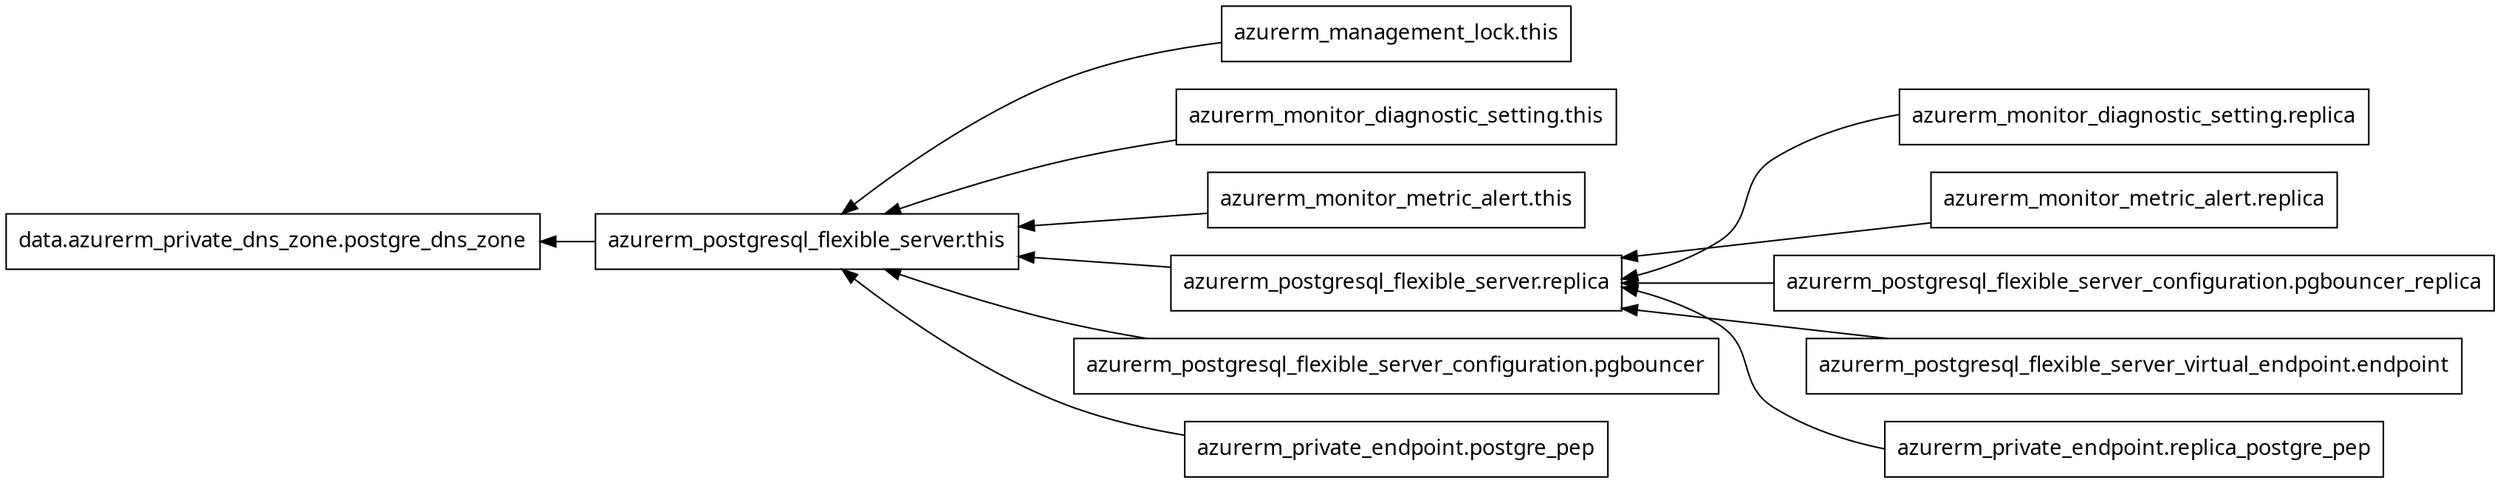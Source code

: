 digraph G {
  rankdir = "RL";
  node [shape = rect, fontname = "sans-serif"];
  "data.azurerm_private_dns_zone.postgre_dns_zone" [label="data.azurerm_private_dns_zone.postgre_dns_zone"];
  "azurerm_management_lock.this" [label="azurerm_management_lock.this"];
  "azurerm_monitor_diagnostic_setting.replica" [label="azurerm_monitor_diagnostic_setting.replica"];
  "azurerm_monitor_diagnostic_setting.this" [label="azurerm_monitor_diagnostic_setting.this"];
  "azurerm_monitor_metric_alert.replica" [label="azurerm_monitor_metric_alert.replica"];
  "azurerm_monitor_metric_alert.this" [label="azurerm_monitor_metric_alert.this"];
  "azurerm_postgresql_flexible_server.replica" [label="azurerm_postgresql_flexible_server.replica"];
  "azurerm_postgresql_flexible_server.this" [label="azurerm_postgresql_flexible_server.this"];
  "azurerm_postgresql_flexible_server_configuration.pgbouncer" [label="azurerm_postgresql_flexible_server_configuration.pgbouncer"];
  "azurerm_postgresql_flexible_server_configuration.pgbouncer_replica" [label="azurerm_postgresql_flexible_server_configuration.pgbouncer_replica"];
  "azurerm_postgresql_flexible_server_virtual_endpoint.endpoint" [label="azurerm_postgresql_flexible_server_virtual_endpoint.endpoint"];
  "azurerm_private_endpoint.postgre_pep" [label="azurerm_private_endpoint.postgre_pep"];
  "azurerm_private_endpoint.replica_postgre_pep" [label="azurerm_private_endpoint.replica_postgre_pep"];
  "azurerm_management_lock.this" -> "azurerm_postgresql_flexible_server.this";
  "azurerm_monitor_diagnostic_setting.replica" -> "azurerm_postgresql_flexible_server.replica";
  "azurerm_monitor_diagnostic_setting.this" -> "azurerm_postgresql_flexible_server.this";
  "azurerm_monitor_metric_alert.replica" -> "azurerm_postgresql_flexible_server.replica";
  "azurerm_monitor_metric_alert.this" -> "azurerm_postgresql_flexible_server.this";
  "azurerm_postgresql_flexible_server.replica" -> "azurerm_postgresql_flexible_server.this";
  "azurerm_postgresql_flexible_server.this" -> "data.azurerm_private_dns_zone.postgre_dns_zone";
  "azurerm_postgresql_flexible_server_configuration.pgbouncer" -> "azurerm_postgresql_flexible_server.this";
  "azurerm_postgresql_flexible_server_configuration.pgbouncer_replica" -> "azurerm_postgresql_flexible_server.replica";
  "azurerm_postgresql_flexible_server_virtual_endpoint.endpoint" -> "azurerm_postgresql_flexible_server.replica";
  "azurerm_private_endpoint.postgre_pep" -> "azurerm_postgresql_flexible_server.this";
  "azurerm_private_endpoint.replica_postgre_pep" -> "azurerm_postgresql_flexible_server.replica";
}
